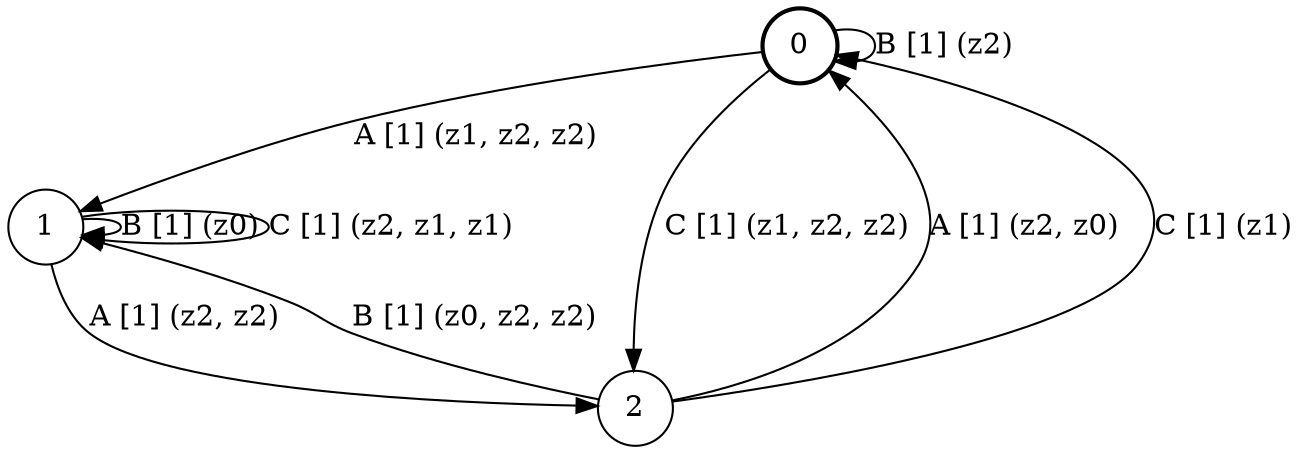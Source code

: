 # generated file, don't try to modify
# command: dot -Tpng <filename> > tree.png
digraph Automaton {
    node [shape = circle];
    0 [style = "bold"];
    0 -> 1 [label = "A [1] (z1, z2, z2) "];
    0 -> 0 [label = "B [1] (z2) "];
    0 -> 2 [label = "C [1] (z1, z2, z2) "];
    1 -> 2 [label = "A [1] (z2, z2) "];
    1 -> 1 [label = "B [1] (z0) "];
    1 -> 1 [label = "C [1] (z2, z1, z1) "];
    2 -> 0 [label = "A [1] (z2, z0) "];
    2 -> 1 [label = "B [1] (z0, z2, z2) "];
    2 -> 0 [label = "C [1] (z1) "];
}
